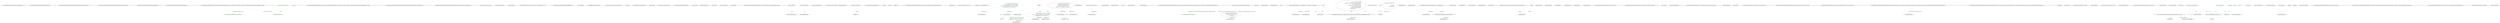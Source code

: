 digraph  {
m3_0 [cluster="Humanizer.Localisation.Formatters.IFormatter.DateHumanize_Now()", file="ParserResultExtensions.cs", label="Entry Humanizer.Localisation.Formatters.IFormatter.DateHumanize_Now()", span="9-9"];
m3_1 [cluster="Humanizer.Localisation.Formatters.IFormatter.DateHumanize_Now()", file="ParserResultExtensions.cs", label="Exit Humanizer.Localisation.Formatters.IFormatter.DateHumanize_Now()", span="9-9"];
m3_6 [cluster="Humanizer.Localisation.Formatters.IFormatter.TimeSpanHumanize(Humanizer.Localisation.TimeUnit, int)", file="ParserResultExtensions.cs", label="Entry Humanizer.Localisation.Formatters.IFormatter.TimeSpanHumanize(Humanizer.Localisation.TimeUnit, int)", span="13-13"];
m3_7 [cluster="Humanizer.Localisation.Formatters.IFormatter.TimeSpanHumanize(Humanizer.Localisation.TimeUnit, int)", file="ParserResultExtensions.cs", label="Exit Humanizer.Localisation.Formatters.IFormatter.TimeSpanHumanize(Humanizer.Localisation.TimeUnit, int)", span="13-13"];
m3_4 [cluster="Humanizer.Localisation.Formatters.IFormatter.TimeSpanHumanize_Zero()", file="ParserResultExtensions.cs", label="Entry Humanizer.Localisation.Formatters.IFormatter.TimeSpanHumanize_Zero()", span="12-12"];
m3_5 [cluster="Humanizer.Localisation.Formatters.IFormatter.TimeSpanHumanize_Zero()", file="ParserResultExtensions.cs", label="Exit Humanizer.Localisation.Formatters.IFormatter.TimeSpanHumanize_Zero()", span="12-12"];
m3_13 [cluster="CommandLine.ParserResultExtensions.Return<TSource, TResult>(CommandLine.ParserResult<TSource>, System.Func<TSource, TResult>, System.Func<System.Collections.Generic.IEnumerable<CommandLine.Error>, TResult>)", file="ParserResultExtensions.cs", label="Entry CommandLine.ParserResultExtensions.Return<TSource, TResult>(CommandLine.ParserResult<TSource>, System.Func<TSource, TResult>, System.Func<System.Collections.Generic.IEnumerable<CommandLine.Error>, TResult>)", span="48-48"];
m3_14 [cluster="CommandLine.ParserResultExtensions.Return<TSource, TResult>(CommandLine.ParserResult<TSource>, System.Func<TSource, TResult>, System.Func<System.Collections.Generic.IEnumerable<CommandLine.Error>, TResult>)", color=green, community=0, file="ParserResultExtensions.cs", label="var parsed = result as Parsed<TSource>", prediction=0, span="52-52"];
m3_15 [cluster="CommandLine.ParserResultExtensions.Return<TSource, TResult>(CommandLine.ParserResult<TSource>, System.Func<TSource, TResult>, System.Func<System.Collections.Generic.IEnumerable<CommandLine.Error>, TResult>)", color=green, community=0, file="ParserResultExtensions.cs", label="parsed != null", prediction=1, span="53-53"];
m3_16 [cluster="CommandLine.ParserResultExtensions.Return<TSource, TResult>(CommandLine.ParserResult<TSource>, System.Func<TSource, TResult>, System.Func<System.Collections.Generic.IEnumerable<CommandLine.Error>, TResult>)", color=green, community=0, file="ParserResultExtensions.cs", label="return parsedFunc(parsed.Value);", prediction=0, span="55-55"];
m3_17 [cluster="CommandLine.ParserResultExtensions.Return<TSource, TResult>(CommandLine.ParserResult<TSource>, System.Func<TSource, TResult>, System.Func<System.Collections.Generic.IEnumerable<CommandLine.Error>, TResult>)", color=green, community=0, file="ParserResultExtensions.cs", label="return notParsedFunc(((NotParsed<TSource>)result).Errors);", prediction=0, span="57-57"];
m3_18 [cluster="CommandLine.ParserResultExtensions.Return<TSource, TResult>(CommandLine.ParserResult<TSource>, System.Func<TSource, TResult>, System.Func<System.Collections.Generic.IEnumerable<CommandLine.Error>, TResult>)", file="ParserResultExtensions.cs", label="Exit CommandLine.ParserResultExtensions.Return<TSource, TResult>(CommandLine.ParserResult<TSource>, System.Func<TSource, TResult>, System.Func<System.Collections.Generic.IEnumerable<CommandLine.Error>, TResult>)", span="48-48"];
m3_2 [cluster="Humanizer.Localisation.Formatters.IFormatter.DateHumanize(Humanizer.Localisation.TimeUnit, Humanizer.Localisation.Tense, int)", file="ParserResultExtensions.cs", label="Entry Humanizer.Localisation.Formatters.IFormatter.DateHumanize(Humanizer.Localisation.TimeUnit, Humanizer.Localisation.Tense, int)", span="10-10"];
m3_3 [cluster="Humanizer.Localisation.Formatters.IFormatter.DateHumanize(Humanizer.Localisation.TimeUnit, Humanizer.Localisation.Tense, int)", file="ParserResultExtensions.cs", label="Exit Humanizer.Localisation.Formatters.IFormatter.DateHumanize(Humanizer.Localisation.TimeUnit, Humanizer.Localisation.Tense, int)", span="10-10"];
m3_19 [cluster="System.Func<T, TResult>.Invoke(T)", file="ParserResultExtensions.cs", label="Entry System.Func<T, TResult>.Invoke(T)", span="0-0"];
m4_139 [cluster="string.Split(params char[])", file="ParserResultExtensionsTests.cs", label="Entry string.Split(params char[])", span="0-0"];
m4_14 [cluster="Unk.nameLookup", file="ParserResultExtensionsTests.cs", label="Entry Unk.nameLookup", span=""];
m4_70 [cluster="CommandLine.Infrastructure.Maybe<T1>.Return<T1, T2>(System.Func<T1, T2>, T2)", file="ParserResultExtensionsTests.cs", label="Entry CommandLine.Infrastructure.Maybe<T1>.Return<T1, T2>(System.Func<T1, T2>, T2)", span="103-103"];
m4_138 [cluster="CommandLine.BadFormatTokenError.BadFormatTokenError(string)", file="ParserResultExtensionsTests.cs", label="Entry CommandLine.BadFormatTokenError.BadFormatTokenError(string)", span="188-188"];
m4_64 [cluster="Unk.SkipWhile", file="ParserResultExtensionsTests.cs", label="Entry Unk.SkipWhile", span=""];
m4_119 [cluster="CommandLine.Core.Token.Name(string)", file="ParserResultExtensionsTests.cs", label="Entry CommandLine.Core.Token.Name(string)", span="19-19"];
m4_8 [cluster="string.StartsWith(string, System.StringComparison)", file="ParserResultExtensionsTests.cs", label="Entry string.StartsWith(string, System.StringComparison)", span="0-0"];
m4_35 [cluster="Unk.Any", file="ParserResultExtensionsTests.cs", label="Entry Unk.Any", span=""];
m4_9 [cluster="CommandLine.Core.Token.Value(string)", file="ParserResultExtensionsTests.cs", label="Entry CommandLine.Core.Token.Value(string)", span="24-24"];
m4_13 [cluster="Unk.IsName", file="ParserResultExtensionsTests.cs", label="Entry Unk.IsName", span=""];
m4_37 [cluster="System.Func<T, TResult>.Invoke(T)", file="ParserResultExtensionsTests.cs", label="Entry System.Func<T, TResult>.Invoke(T)", span="0-0"];
m4_82 [cluster="System.Linq.Enumerable.Empty<TResult>()", file="ParserResultExtensionsTests.cs", label="Entry System.Linq.Enumerable.Empty<TResult>()", span="0-0"];
m4_18 [cluster="Unk.Create", file="ParserResultExtensionsTests.cs", label="Entry Unk.Create", span=""];
m4_120 [cluster="string.Substring(int, int)", file="ParserResultExtensionsTests.cs", label="Entry string.Substring(int, int)", span="0-0"];
m4_15 [cluster="Unk.Where", file="ParserResultExtensionsTests.cs", label="Entry Unk.Where", span=""];
m4_121 [cluster="string.String(char, int)", file="ParserResultExtensionsTests.cs", label="Entry string.String(char, int)", span="0-0"];
m4_81 [cluster="Unk.ToMaybe", file="ParserResultExtensionsTests.cs", label="Entry Unk.ToMaybe", span=""];
m4_10 [cluster="CommandLine.Core.Tokenizer.TokenizeLongName(string, System.Func<CommandLine.Error, CommandLine.Infrastructure.Unit>)", file="ParserResultExtensionsTests.cs", label="Entry CommandLine.Core.Tokenizer.TokenizeLongName(string, System.Func<CommandLine.Error, CommandLine.Infrastructure.Unit>)", span="112-112"];
m4_135 [cluster="CommandLine.Core.Tokenizer.TokenizeLongName(string, System.Func<CommandLine.Error, CommandLine.Infrastructure.Unit>)", file="ParserResultExtensionsTests.cs", label="yield return Token.Value(parts[1]);", span="132-132"];
m4_125 [cluster="CommandLine.Core.Tokenizer.TokenizeLongName(string, System.Func<CommandLine.Error, CommandLine.Infrastructure.Unit>)", file="ParserResultExtensionsTests.cs", label="var text = value.Substring(2)", span="118-118"];
m4_134 [cluster="CommandLine.Core.Tokenizer.TokenizeLongName(string, System.Func<CommandLine.Error, CommandLine.Infrastructure.Unit>)", file="ParserResultExtensionsTests.cs", label="yield return Token.Name(parts[0]);", span="131-131"];
m4_133 [cluster="CommandLine.Core.Tokenizer.TokenizeLongName(string, System.Func<CommandLine.Error, CommandLine.Infrastructure.Unit>)", file="ParserResultExtensionsTests.cs", label="var parts = text.Split('=')", span="130-130"];
m4_124 [cluster="CommandLine.Core.Tokenizer.TokenizeLongName(string, System.Func<CommandLine.Error, CommandLine.Infrastructure.Unit>)", file="ParserResultExtensionsTests.cs", label="value.Length > 2 && value.StartsWith(''--'', StringComparison.Ordinal)", span="116-116"];
m4_126 [cluster="CommandLine.Core.Tokenizer.TokenizeLongName(string, System.Func<CommandLine.Error, CommandLine.Infrastructure.Unit>)", file="ParserResultExtensionsTests.cs", label="var equalIndex = text.IndexOf('=')", span="119-119"];
m4_128 [cluster="CommandLine.Core.Tokenizer.TokenizeLongName(string, System.Func<CommandLine.Error, CommandLine.Infrastructure.Unit>)", file="ParserResultExtensionsTests.cs", label="yield return Token.Name(text);", span="122-122"];
m4_131 [cluster="CommandLine.Core.Tokenizer.TokenizeLongName(string, System.Func<CommandLine.Error, CommandLine.Infrastructure.Unit>)", file="ParserResultExtensionsTests.cs", label="var _ = onError(new BadFormatTokenError(value))", span="127-127"];
m4_129 [cluster="CommandLine.Core.Tokenizer.TokenizeLongName(string, System.Func<CommandLine.Error, CommandLine.Infrastructure.Unit>)", file="ParserResultExtensionsTests.cs", label="yield break;", span="123-123"];
m4_132 [cluster="CommandLine.Core.Tokenizer.TokenizeLongName(string, System.Func<CommandLine.Error, CommandLine.Infrastructure.Unit>)", file="ParserResultExtensionsTests.cs", label="yield break;", span="128-128"];
m4_130 [cluster="CommandLine.Core.Tokenizer.TokenizeLongName(string, System.Func<CommandLine.Error, CommandLine.Infrastructure.Unit>)", file="ParserResultExtensionsTests.cs", label="equalIndex == 1", span="125-125"];
m4_127 [cluster="CommandLine.Core.Tokenizer.TokenizeLongName(string, System.Func<CommandLine.Error, CommandLine.Infrastructure.Unit>)", file="ParserResultExtensionsTests.cs", label="equalIndex <= 0", span="120-120"];
m4_136 [cluster="CommandLine.Core.Tokenizer.TokenizeLongName(string, System.Func<CommandLine.Error, CommandLine.Infrastructure.Unit>)", file="ParserResultExtensionsTests.cs", label="Exit CommandLine.Core.Tokenizer.TokenizeLongName(string, System.Func<CommandLine.Error, CommandLine.Infrastructure.Unit>)", span="112-112"];
m4_27 [cluster="Unk.Contains", file="ParserResultExtensionsTests.cs", label="Entry Unk.Contains", span=""];
m4_69 [cluster="System.Tuple.Create<T1, T2>(T1, T2)", file="ParserResultExtensionsTests.cs", label="Entry System.Tuple.Create<T1, T2>(T1, T2)", span="0-0"];
m4_42 [cluster="lambda expression", file="ParserResultExtensionsTests.cs", label="Entry lambda expression", span="39-39"];
m4_77 [cluster="lambda expression", file="ParserResultExtensionsTests.cs", label="Entry lambda expression", span="57-60"];
m4_78 [cluster="lambda expression", color=green, community=0, file="ParserResultExtensionsTests.cs", label="replaces.FirstOrDefault(x => x.Item1 == i).ToMaybe()\r\n                            .Return(r => t.Text.Split(r.Item2).Select(str => Token.Value(str)),\r\n                                Enumerable.Empty<Token>().Concat(new[]{ t }))", prediction=4, span="58-60"];
m4_79 [cluster="lambda expression", file="ParserResultExtensionsTests.cs", label="Exit lambda expression", span="57-60"];
m4_85 [cluster="lambda expression", file="ParserResultExtensionsTests.cs", label="Entry lambda expression", span="58-58"];
m4_88 [cluster="lambda expression", file="ParserResultExtensionsTests.cs", label="Entry lambda expression", span="59-59"];
m4_95 [cluster="lambda expression", file="ParserResultExtensionsTests.cs", label="Entry lambda expression", span="62-62"];
m4_86 [cluster="lambda expression", color=green, community=0, file="ParserResultExtensionsTests.cs", label="x.Item1 == i", prediction=5, span="58-58"];
m4_87 [cluster="lambda expression", file="ParserResultExtensionsTests.cs", label="Exit lambda expression", span="58-58"];
m4_89 [cluster="lambda expression", color=green, community=0, file="ParserResultExtensionsTests.cs", label="t.Text.Split(r.Item2).Select(str => Token.Value(str))", prediction=5, span="59-59"];
m4_90 [cluster="lambda expression", file="ParserResultExtensionsTests.cs", label="Exit lambda expression", span="59-59"];
m4_92 [cluster="lambda expression", file="ParserResultExtensionsTests.cs", label="Entry lambda expression", span="59-59"];
m4_93 [cluster="lambda expression", color=green, community=0, file="ParserResultExtensionsTests.cs", label="Token.Value(str)", prediction=7, span="59-59"];
m4_94 [cluster="lambda expression", file="ParserResultExtensionsTests.cs", label="Exit lambda expression", span="59-59"];
m4_96 [cluster="lambda expression", color=green, community=0, file="ParserResultExtensionsTests.cs", label=x, prediction=8, span="62-62"];
m4_97 [cluster="lambda expression", file="ParserResultExtensionsTests.cs", label="Exit lambda expression", span="62-62"];
m4_67 [cluster="lambda expression", file="ParserResultExtensionsTests.cs", label="optionSequenceWithSeparatorLookup(t.Text)\r\n                    .Return(sep => Tuple.Create(i + 1, sep),\r\n                        Tuple.Create(-1, '\0'))", span="53-55"];
m4_66 [cluster="lambda expression", file="ParserResultExtensionsTests.cs", label="Entry lambda expression", span="52-55"];
m4_74 [cluster="lambda expression", file="ParserResultExtensionsTests.cs", label="Entry lambda expression", span="55-55"];
m4_53 [cluster="lambda expression", file="ParserResultExtensionsTests.cs", label="Token.Value(t)", span="42-42"];
m4_68 [cluster="lambda expression", file="ParserResultExtensionsTests.cs", label="Exit lambda expression", span="52-55"];
m4_71 [cluster="lambda expression", file="ParserResultExtensionsTests.cs", label="Entry lambda expression", span="54-54"];
m4_72 [cluster="lambda expression", file="ParserResultExtensionsTests.cs", label="Tuple.Create(i + 1, sep)", span="54-54"];
m4_76 [cluster="lambda expression", file="ParserResultExtensionsTests.cs", label="Exit lambda expression", span="55-55"];
m4_75 [cluster="lambda expression", file="ParserResultExtensionsTests.cs", label="x.Item1 < 0", span="55-55"];
m4_49 [cluster="lambda expression", file="ParserResultExtensionsTests.cs", label="Entry lambda expression", span="42-42"];
m4_52 [cluster="lambda expression", file="ParserResultExtensionsTests.cs", label="Entry lambda expression", span="42-42"];
m4_56 [cluster="lambda expression", file="ParserResultExtensionsTests.cs", label="tokens.Concat(values)", span="43-43"];
m4_20 [cluster="lambda expression", file="ParserResultExtensionsTests.cs", label="errors.Add(e)", span="18-18"];
m4_24 [cluster="lambda expression", file="ParserResultExtensionsTests.cs", label="Entry lambda expression", span="32-32"];
m4_54 [cluster="lambda expression", file="ParserResultExtensionsTests.cs", label="Exit lambda expression", span="42-42"];
m4_73 [cluster="lambda expression", file="ParserResultExtensionsTests.cs", label="Exit lambda expression", span="54-54"];
m4_46 [cluster="lambda expression", file="ParserResultExtensionsTests.cs", label="Entry lambda expression", span="41-41"];
m4_55 [cluster="lambda expression", file="ParserResultExtensionsTests.cs", label="Entry lambda expression", span="43-43"];
m4_51 [cluster="lambda expression", file="ParserResultExtensionsTests.cs", label="Exit lambda expression", span="42-42"];
m4_50 [cluster="lambda expression", file="ParserResultExtensionsTests.cs", label="!arg.EqualsOrdinal(''--'')", span="42-42"];
m4_57 [cluster="lambda expression", file="ParserResultExtensionsTests.cs", label="Exit lambda expression", span="43-43"];
m4_19 [cluster="lambda expression", file="ParserResultExtensionsTests.cs", label="Entry lambda expression", span="16-20"];
m4_21 [cluster="lambda expression", file="ParserResultExtensionsTests.cs", label="return Unit.Default;", span="19-19"];
m4_25 [cluster="lambda expression", file="ParserResultExtensionsTests.cs", label="!unkTokens.Contains(x)", span="32-32"];
m4_26 [cluster="lambda expression", file="ParserResultExtensionsTests.cs", label="Exit lambda expression", span="32-32"];
m4_48 [cluster="lambda expression", file="ParserResultExtensionsTests.cs", label="Exit lambda expression", span="41-41"];
m4_47 [cluster="lambda expression", file="ParserResultExtensionsTests.cs", label="!arg.EqualsOrdinal(''--'')", span="41-41"];
m4_22 [cluster="lambda expression", file="ParserResultExtensionsTests.cs", label="Exit lambda expression", span="16-20"];
m4_43 [cluster="lambda expression", file="ParserResultExtensionsTests.cs", label="arg.EqualsOrdinal(''--'')", span="39-39"];
m4_44 [cluster="lambda expression", file="ParserResultExtensionsTests.cs", label="Exit lambda expression", span="39-39"];
m4_39 [cluster="System.Collections.Generic.IEnumerable<TSource>.Skip<TSource>(int)", file="ParserResultExtensionsTests.cs", label="Entry System.Collections.Generic.IEnumerable<TSource>.Skip<TSource>(int)", span="0-0"];
m4_38 [cluster="System.Collections.Generic.IEnumerable<TSource>.SkipWhile<TSource>(System.Func<TSource, bool>)", file="ParserResultExtensionsTests.cs", label="Entry System.Collections.Generic.IEnumerable<TSource>.SkipWhile<TSource>(System.Func<TSource, bool>)", span="0-0"];
m4_17 [cluster="Unk.Concat", file="ParserResultExtensionsTests.cs", label="Entry Unk.Concat", span=""];
m4_45 [cluster="string.EqualsOrdinal(string)", file="ParserResultExtensionsTests.cs", label="Entry string.EqualsOrdinal(string)", span="34-34"];
m4_36 [cluster="System.Collections.Generic.IEnumerable<TSource>.TakeWhile<TSource>(System.Func<TSource, bool>)", file="ParserResultExtensionsTests.cs", label="Entry System.Collections.Generic.IEnumerable<TSource>.TakeWhile<TSource>(System.Func<TSource, bool>)", span="0-0"];
m4_137 [cluster="string.IndexOf(char)", file="ParserResultExtensionsTests.cs", label="Entry string.IndexOf(char)", span="0-0"];
m4_40 [cluster="Unk.Select", file="ParserResultExtensionsTests.cs", label="Entry Unk.Select", span=""];
m4_41 [cluster="CommandLine.Core.StatePair<T1>.MapValue<T1, T2>(System.Func<T1, T2>)", file="ParserResultExtensionsTests.cs", label="Entry CommandLine.Core.StatePair<T1>.MapValue<T1, T2>(System.Func<T1, T2>)", span="66-66"];
m4_0 [cluster="CommandLine.Core.Tokenizer.Tokenize(System.Collections.Generic.IEnumerable<string>, System.Func<string, bool>)", file="ParserResultExtensionsTests.cs", label="Entry CommandLine.Core.Tokenizer.Tokenize(System.Collections.Generic.IEnumerable<string>, System.Func<string, bool>)", span="11-11"];
m4_5 [cluster="CommandLine.Core.Tokenizer.Tokenize(System.Collections.Generic.IEnumerable<string>, System.Func<string, bool>)", file="ParserResultExtensionsTests.cs", label="return StatePair.Create(tokens.Where(x=>!unkTokens.Contains(x)), errors.Concat(from t in unkTokens select new UnknownOptionError(t.Text)));", span="32-32"];
m4_3 [cluster="CommandLine.Core.Tokenizer.Tokenize(System.Collections.Generic.IEnumerable<string>, System.Func<string, bool>)", file="ParserResultExtensionsTests.cs", label="var tokens = (from arg in arguments\r\n                          from token in !arg.StartsWith(''-'', StringComparison.Ordinal)\r\n                               ? new Token[] { Token.Value(arg) }\r\n                               : arg.StartsWith(''--'', StringComparison.Ordinal)\r\n                                     ? TokenizeLongName(arg, onError)\r\n                                     : TokenizeShortName(arg, nameLookup)\r\n                          select token).ToList()", span="22-28"];
m4_1 [cluster="CommandLine.Core.Tokenizer.Tokenize(System.Collections.Generic.IEnumerable<string>, System.Func<string, bool>)", file="ParserResultExtensionsTests.cs", label="var errors = new List<Error>()", span="15-15"];
m4_4 [cluster="CommandLine.Core.Tokenizer.Tokenize(System.Collections.Generic.IEnumerable<string>, System.Func<string, bool>)", file="ParserResultExtensionsTests.cs", label="var unkTokens = (from t in tokens where t.IsName() && !nameLookup(t.Text) select t).ToList()", span="30-30"];
m4_2 [cluster="CommandLine.Core.Tokenizer.Tokenize(System.Collections.Generic.IEnumerable<string>, System.Func<string, bool>)", file="ParserResultExtensionsTests.cs", label="Func<Error, Unit> onError = e =>\r\n                {\r\n                    errors.Add(e);\r\n                    return Unit.Default;\r\n                }", span="16-20"];
m4_6 [cluster="CommandLine.Core.Tokenizer.Tokenize(System.Collections.Generic.IEnumerable<string>, System.Func<string, bool>)", file="ParserResultExtensionsTests.cs", label="Exit CommandLine.Core.Tokenizer.Tokenize(System.Collections.Generic.IEnumerable<string>, System.Func<string, bool>)", span="11-11"];
m4_28 [cluster="CommandLine.Core.Tokenizer.PreprocessDashDash(System.Collections.Generic.IEnumerable<string>, System.Func<System.Collections.Generic.IEnumerable<string>, CommandLine.Core.StatePair<System.Collections.Generic.IEnumerable<CommandLine.Core.Token>>>)", file="ParserResultExtensionsTests.cs", label="Entry CommandLine.Core.Tokenizer.PreprocessDashDash(System.Collections.Generic.IEnumerable<string>, System.Func<System.Collections.Generic.IEnumerable<string>, CommandLine.Core.StatePair<System.Collections.Generic.IEnumerable<CommandLine.Core.Token>>>)", span="35-35"];
m4_31 [cluster="CommandLine.Core.Tokenizer.PreprocessDashDash(System.Collections.Generic.IEnumerable<string>, System.Func<System.Collections.Generic.IEnumerable<string>, CommandLine.Core.StatePair<System.Collections.Generic.IEnumerable<CommandLine.Core.Token>>>)", file="ParserResultExtensionsTests.cs", label="var values = arguments.SkipWhile(arg => !arg.EqualsOrdinal(''--'')).Skip(1).Select(t => Token.Value(t))", span="42-42"];
m4_30 [cluster="CommandLine.Core.Tokenizer.PreprocessDashDash(System.Collections.Generic.IEnumerable<string>, System.Func<System.Collections.Generic.IEnumerable<string>, CommandLine.Core.StatePair<System.Collections.Generic.IEnumerable<CommandLine.Core.Token>>>)", file="ParserResultExtensionsTests.cs", label="var tokenizerResult = tokenizer(arguments.TakeWhile(arg => !arg.EqualsOrdinal(''--'')))", span="41-41"];
m4_32 [cluster="CommandLine.Core.Tokenizer.PreprocessDashDash(System.Collections.Generic.IEnumerable<string>, System.Func<System.Collections.Generic.IEnumerable<string>, CommandLine.Core.StatePair<System.Collections.Generic.IEnumerable<CommandLine.Core.Token>>>)", file="ParserResultExtensionsTests.cs", label="return tokenizerResult.MapValue(tokens => tokens.Concat(values));", span="43-43"];
m4_33 [cluster="CommandLine.Core.Tokenizer.PreprocessDashDash(System.Collections.Generic.IEnumerable<string>, System.Func<System.Collections.Generic.IEnumerable<string>, CommandLine.Core.StatePair<System.Collections.Generic.IEnumerable<CommandLine.Core.Token>>>)", file="ParserResultExtensionsTests.cs", label="return tokenizer(arguments);", span="45-45"];
m4_29 [cluster="CommandLine.Core.Tokenizer.PreprocessDashDash(System.Collections.Generic.IEnumerable<string>, System.Func<System.Collections.Generic.IEnumerable<string>, CommandLine.Core.StatePair<System.Collections.Generic.IEnumerable<CommandLine.Core.Token>>>)", file="ParserResultExtensionsTests.cs", label="arguments.Any(arg => arg.EqualsOrdinal(''--''))", span="39-39"];
m4_34 [cluster="CommandLine.Core.Tokenizer.PreprocessDashDash(System.Collections.Generic.IEnumerable<string>, System.Func<System.Collections.Generic.IEnumerable<string>, CommandLine.Core.StatePair<System.Collections.Generic.IEnumerable<CommandLine.Core.Token>>>)", file="ParserResultExtensionsTests.cs", label="Exit CommandLine.Core.Tokenizer.PreprocessDashDash(System.Collections.Generic.IEnumerable<string>, System.Func<System.Collections.Generic.IEnumerable<string>, CommandLine.Core.StatePair<System.Collections.Generic.IEnumerable<CommandLine.Core.Token>>>)", span="35-35"];
m4_12 [cluster="Unk.ToList", file="ParserResultExtensionsTests.cs", label="Entry Unk.ToList", span=""];
m4_84 [cluster="Unk.Return", file="ParserResultExtensionsTests.cs", label="Entry Unk.Return", span=""];
m4_23 [cluster="System.Collections.Generic.List<T>.Add(T)", file="ParserResultExtensionsTests.cs", label="Entry System.Collections.Generic.List<T>.Add(T)", span="0-0"];
m4_118 [cluster="char.IsDigit(char)", file="ParserResultExtensionsTests.cs", label="Entry char.IsDigit(char)", span="0-0"];
m4_7 [cluster="System.Collections.Generic.List<T>.List()", file="ParserResultExtensionsTests.cs", label="Entry System.Collections.Generic.List<T>.List()", span="0-0"];
m4_16 [cluster="UnknownOptionError.cstr", file="ParserResultExtensionsTests.cs", label="Entry UnknownOptionError.cstr", span=""];
m4_123 [cluster="System.Collections.Generic.IEnumerable<TSource>.Count<TSource>()", file="ParserResultExtensionsTests.cs", label="Entry System.Collections.Generic.IEnumerable<TSource>.Count<TSource>()", span="0-0"];
m4_65 [cluster="Unk.SelectMany", file="ParserResultExtensionsTests.cs", label="Entry Unk.SelectMany", span=""];
m4_80 [cluster="Unk.FirstOrDefault", file="ParserResultExtensionsTests.cs", label="Entry Unk.FirstOrDefault", span=""];
m4_91 [cluster="Unk.Split", file="ParserResultExtensionsTests.cs", label="Entry Unk.Split", span=""];
m4_11 [cluster="CommandLine.Core.Tokenizer.TokenizeShortName(string, System.Func<string, bool>)", file="ParserResultExtensionsTests.cs", label="Entry CommandLine.Core.Tokenizer.TokenizeShortName(string, System.Func<string, bool>)", span="67-67"];
m4_112 [cluster="CommandLine.Core.Tokenizer.TokenizeShortName(string, System.Func<string, bool>)", file="ParserResultExtensionsTests.cs", label="seen.Add(c)", span="97-97"];
m4_98 [cluster="CommandLine.Core.Tokenizer.TokenizeShortName(string, System.Func<string, bool>)", color=green, community=0, file="ParserResultExtensionsTests.cs", label="value.Length > 1 || value[0] == '-' || value[1] != '-'", prediction=9, span="71-71"];
m4_99 [cluster="CommandLine.Core.Tokenizer.TokenizeShortName(string, System.Func<string, bool>)", color=green, community=0, file="ParserResultExtensionsTests.cs", label="var text = value.Substring(1)", prediction=10, span="73-73"];
m4_100 [cluster="CommandLine.Core.Tokenizer.TokenizeShortName(string, System.Func<string, bool>)", color=green, community=0, file="ParserResultExtensionsTests.cs", label="char.IsDigit(text[0])", prediction=11, span="75-75"];
m4_104 [cluster="CommandLine.Core.Tokenizer.TokenizeShortName(string, System.Func<string, bool>)", file="ParserResultExtensionsTests.cs", label="yield return Token.Name(text);", span="83-83"];
m4_106 [cluster="CommandLine.Core.Tokenizer.TokenizeShortName(string, System.Func<string, bool>)", file="ParserResultExtensionsTests.cs", label="var first = text.Substring(0, 1)", span="87-87"];
m4_109 [cluster="CommandLine.Core.Tokenizer.TokenizeShortName(string, System.Func<string, bool>)", file="ParserResultExtensionsTests.cs", label="text.Substring(1)", span="92-92"];
m4_114 [cluster="CommandLine.Core.Tokenizer.TokenizeShortName(string, System.Func<string, bool>)", file="ParserResultExtensionsTests.cs", label="seen.Count() < text.Length", span="105-105"];
m4_115 [cluster="CommandLine.Core.Tokenizer.TokenizeShortName(string, System.Func<string, bool>)", file="ParserResultExtensionsTests.cs", label="yield return Token.Value(text.Substring(seen.Count()));", span="107-107"];
m4_101 [cluster="CommandLine.Core.Tokenizer.TokenizeShortName(string, System.Func<string, bool>)", file="ParserResultExtensionsTests.cs", label="yield return Token.Value(value);", span="77-77"];
m4_103 [cluster="CommandLine.Core.Tokenizer.TokenizeShortName(string, System.Func<string, bool>)", file="ParserResultExtensionsTests.cs", label="value.Length == 2", span="81-81"];
m4_111 [cluster="CommandLine.Core.Tokenizer.TokenizeShortName(string, System.Func<string, bool>)", file="ParserResultExtensionsTests.cs", label="!seen.Contains(c) && nameLookup(n)", span="95-95"];
m4_108 [cluster="CommandLine.Core.Tokenizer.TokenizeShortName(string, System.Func<string, bool>)", file="ParserResultExtensionsTests.cs", label="var seen = new List<char> { first[0] }", span="90-90"];
m4_113 [cluster="CommandLine.Core.Tokenizer.TokenizeShortName(string, System.Func<string, bool>)", file="ParserResultExtensionsTests.cs", label="yield return Token.Name(n);", span="98-98"];
m4_102 [cluster="CommandLine.Core.Tokenizer.TokenizeShortName(string, System.Func<string, bool>)", file="ParserResultExtensionsTests.cs", label="yield break;", span="78-78"];
m4_105 [cluster="CommandLine.Core.Tokenizer.TokenizeShortName(string, System.Func<string, bool>)", file="ParserResultExtensionsTests.cs", label="yield break;", span="84-84"];
m4_107 [cluster="CommandLine.Core.Tokenizer.TokenizeShortName(string, System.Func<string, bool>)", file="ParserResultExtensionsTests.cs", label="yield return Token.Name(first);", span="88-88"];
m4_110 [cluster="CommandLine.Core.Tokenizer.TokenizeShortName(string, System.Func<string, bool>)", file="ParserResultExtensionsTests.cs", label="var n = new string(c, 1)", span="94-94"];
m4_116 [cluster="CommandLine.Core.Tokenizer.TokenizeShortName(string, System.Func<string, bool>)", file="ParserResultExtensionsTests.cs", label="Exit CommandLine.Core.Tokenizer.TokenizeShortName(string, System.Func<string, bool>)", span="67-67"];
m4_58 [cluster="CommandLine.Core.Tokenizer.ExplodeOptionList(CommandLine.Core.StatePair<System.Collections.Generic.IEnumerable<CommandLine.Core.Token>>, System.Func<string, CommandLine.Infrastructure.Maybe<char>>)", file="ParserResultExtensionsTests.cs", label="Entry CommandLine.Core.Tokenizer.ExplodeOptionList(CommandLine.Core.StatePair<System.Collections.Generic.IEnumerable<CommandLine.Core.Token>>, System.Func<string, CommandLine.Infrastructure.Maybe<char>>)", span="48-48"];
m4_60 [cluster="CommandLine.Core.Tokenizer.ExplodeOptionList(CommandLine.Core.StatePair<System.Collections.Generic.IEnumerable<CommandLine.Core.Token>>, System.Func<string, CommandLine.Infrastructure.Maybe<char>>)", color=green, community=0, file="ParserResultExtensionsTests.cs", label="var exploded = tokens.Value.Select((t, i) =>\r\n                        replaces.FirstOrDefault(x => x.Item1 == i).ToMaybe()\r\n                            .Return(r => t.Text.Split(r.Item2).Select(str => Token.Value(str)),\r\n                                Enumerable.Empty<Token>().Concat(new[]{ t })))", prediction=12, span="57-60"];
m4_59 [cluster="CommandLine.Core.Tokenizer.ExplodeOptionList(CommandLine.Core.StatePair<System.Collections.Generic.IEnumerable<CommandLine.Core.Token>>, System.Func<string, CommandLine.Infrastructure.Maybe<char>>)", file="ParserResultExtensionsTests.cs", label="var replaces = tokens.Value.Select((t,i) =>\r\n                optionSequenceWithSeparatorLookup(t.Text)\r\n                    .Return(sep => Tuple.Create(i + 1, sep),\r\n                        Tuple.Create(-1, '\0'))).SkipWhile(x => x.Item1 < 0)", span="52-55"];
m4_61 [cluster="CommandLine.Core.Tokenizer.ExplodeOptionList(CommandLine.Core.StatePair<System.Collections.Generic.IEnumerable<CommandLine.Core.Token>>, System.Func<string, CommandLine.Infrastructure.Maybe<char>>)", color=green, community=0, file="ParserResultExtensionsTests.cs", label="var flattened = exploded.SelectMany(x => x)", prediction=13, span="62-62"];
m4_62 [cluster="CommandLine.Core.Tokenizer.ExplodeOptionList(CommandLine.Core.StatePair<System.Collections.Generic.IEnumerable<CommandLine.Core.Token>>, System.Func<string, CommandLine.Infrastructure.Maybe<char>>)", color=green, community=0, file="ParserResultExtensionsTests.cs", label="return StatePair.Create(flattened, tokens.Errors);", prediction=14, span="64-64"];
m4_63 [cluster="CommandLine.Core.Tokenizer.ExplodeOptionList(CommandLine.Core.StatePair<System.Collections.Generic.IEnumerable<CommandLine.Core.Token>>, System.Func<string, CommandLine.Infrastructure.Maybe<char>>)", file="ParserResultExtensionsTests.cs", label="Exit CommandLine.Core.Tokenizer.ExplodeOptionList(CommandLine.Core.StatePair<System.Collections.Generic.IEnumerable<CommandLine.Core.Token>>, System.Func<string, CommandLine.Infrastructure.Maybe<char>>)", span="48-48"];
m4_83 [cluster="System.Collections.Generic.IEnumerable<TSource>.Concat<TSource>(System.Collections.Generic.IEnumerable<TSource>)", file="ParserResultExtensionsTests.cs", label="Entry System.Collections.Generic.IEnumerable<TSource>.Concat<TSource>(System.Collections.Generic.IEnumerable<TSource>)", span="0-0"];
m4_122 [cluster="System.Collections.Generic.List<T>.Contains(T)", file="ParserResultExtensionsTests.cs", label="Entry System.Collections.Generic.List<T>.Contains(T)", span="0-0"];
m4_117 [cluster="string.Substring(int)", file="ParserResultExtensionsTests.cs", label="Entry string.Substring(int)", span="0-0"];
m4_145 [file="ParserResultExtensionsTests.cs", label=replaces, span=""];
m4_146 [file="ParserResultExtensionsTests.cs", label=int, span=""];
m4_147 [file="ParserResultExtensionsTests.cs", label="CommandLine.Core.Token", span=""];
m4_143 [file="ParserResultExtensionsTests.cs", label="System.Func<string, CommandLine.Infrastructure.Maybe<char>>", span=""];
m4_144 [file="ParserResultExtensionsTests.cs", label=int, span=""];
m4_142 [file="ParserResultExtensionsTests.cs", label=values, span=""];
m4_140 [file="ParserResultExtensionsTests.cs", label=errors, span=""];
m4_141 [file="ParserResultExtensionsTests.cs", label=unkTokens, span=""];
m3_13 -> m3_16  [color=green, key=1, label="System.Func<TSource, TResult>", style=dashed];
m3_13 -> m3_17  [color=green, key=1, label="CommandLine.ParserResult<TSource>", style=dashed];
m3_14 -> m3_16  [color=green, key=1, label=parsed, style=dashed];
m4_125 -> m4_128  [color=darkseagreen4, key=1, label=text, style=dashed];
m4_133 -> m4_135  [color=darkseagreen4, key=1, label=parts, style=dashed];
m4_126 -> m4_130  [color=darkseagreen4, key=1, label=equalIndex, style=dashed];
m4_77 -> m4_86  [color=green, key=1, label=int, style=dashed];
m4_77 -> m4_89  [color=green, key=1, label="CommandLine.Core.Token", style=dashed];
m4_78 -> m4_85  [color=green, key=1, label="lambda expression", style=dashed];
m4_78 -> m4_88  [color=green, key=1, label="lambda expression", style=dashed];
m4_89 -> m4_92  [color=green, key=1, label="lambda expression", style=dashed];
m4_67 -> m4_71  [color=darkseagreen4, key=1, label="lambda expression", style=dashed];
m4_66 -> m4_72  [color=darkseagreen4, key=1, label=int, style=dashed];
m4_5 -> m4_5  [color=darkseagreen4, key=1, label=t, style=dashed];
m4_5 -> m4_24  [color=darkseagreen4, key=1, label="lambda expression", style=dashed];
m4_3 -> m4_5  [color=darkseagreen4, key=1, label=tokens, style=dashed];
m4_1 -> m4_5  [color=darkseagreen4, key=1, label=errors, style=dashed];
m4_1 -> m4_20  [color=darkseagreen4, key=1, label=errors, style=dashed];
m4_4 -> m4_25  [color=darkseagreen4, key=1, label=unkTokens, style=dashed];
m4_2 -> m4_20  [color=darkseagreen4, key=1, label="CommandLine.Error", style=dashed];
m4_28 -> m4_33  [color=darkseagreen4, key=1, label="System.Collections.Generic.IEnumerable<string>", style=dashed];
m4_31 -> m4_49  [color=darkseagreen4, key=1, label="lambda expression", style=dashed];
m4_31 -> m4_52  [color=darkseagreen4, key=1, label="lambda expression", style=dashed];
m4_31 -> m4_56  [color=darkseagreen4, key=1, label=values, style=dashed];
m4_30 -> m4_46  [color=darkseagreen4, key=1, label="lambda expression", style=dashed];
m4_30 -> m4_32  [color=darkseagreen4, key=1, label=tokenizerResult, style=dashed];
m4_32 -> m4_55  [color=darkseagreen4, key=1, label="lambda expression", style=dashed];
m4_29 -> m4_42  [color=darkseagreen4, key=1, label="lambda expression", style=dashed];
m4_11 -> m4_103  [color=darkseagreen4, key=1, label=string, style=dashed];
m4_11 -> m4_111  [color=darkseagreen4, key=1, label="System.Func<string, bool>", style=dashed];
m4_99 -> m4_104  [color=green, key=1, label=text, style=dashed];
m4_99 -> m4_109  [color=green, key=1, label=text, style=dashed];
m4_99 -> m4_114  [color=green, key=1, label=text, style=dashed];
m4_99 -> m4_115  [color=green, key=1, label=text, style=dashed];
m4_109 -> m4_112  [color=darkseagreen4, key=1, label=c, style=dashed];
m4_109 -> m4_111  [color=darkseagreen4, key=1, label=c, style=dashed];
m4_108 -> m4_112  [color=darkseagreen4, key=1, label=seen, style=dashed];
m4_108 -> m4_114  [color=darkseagreen4, key=1, label=seen, style=dashed];
m4_108 -> m4_115  [color=darkseagreen4, key=1, label=seen, style=dashed];
m4_108 -> m4_111  [color=darkseagreen4, key=1, label=seen, style=dashed];
m4_110 -> m4_113  [color=darkseagreen4, key=1, label=n, style=dashed];
m4_58 -> m4_62  [color=green, key=1, label="CommandLine.Core.StatePair<System.Collections.Generic.IEnumerable<CommandLine.Core.Token>>", style=dashed];
m4_58 -> m4_67  [color=darkseagreen4, key=1, label="System.Func<string, CommandLine.Infrastructure.Maybe<char>>", style=dashed];
m4_60 -> m4_77  [color=green, key=1, label="lambda expression", style=dashed];
m4_59 -> m4_78  [color=green, key=1, label=replaces, style=dashed];
m4_59 -> m4_66  [color=darkseagreen4, key=1, label="lambda expression", style=dashed];
m4_59 -> m4_74  [color=darkseagreen4, key=1, label="lambda expression", style=dashed];
m4_61 -> m4_95  [color=green, key=1, label="lambda expression", style=dashed];
m4_145 -> m4_78  [color=green, key=1, label=replaces, style=dashed];
m4_146 -> m4_86  [color=green, key=1, label=int, style=dashed];
m4_147 -> m4_89  [color=green, key=1, label="CommandLine.Core.Token", style=dashed];
m4_143 -> m4_67  [color=darkseagreen4, key=1, label="System.Func<string, CommandLine.Infrastructure.Maybe<char>>", style=dashed];
m4_144 -> m4_72  [color=darkseagreen4, key=1, label=int, style=dashed];
m4_142 -> m4_56  [color=darkseagreen4, key=1, label=values, style=dashed];
m4_140 -> m4_20  [color=darkseagreen4, key=1, label=errors, style=dashed];
m4_141 -> m4_25  [color=darkseagreen4, key=1, label=unkTokens, style=dashed];
}
